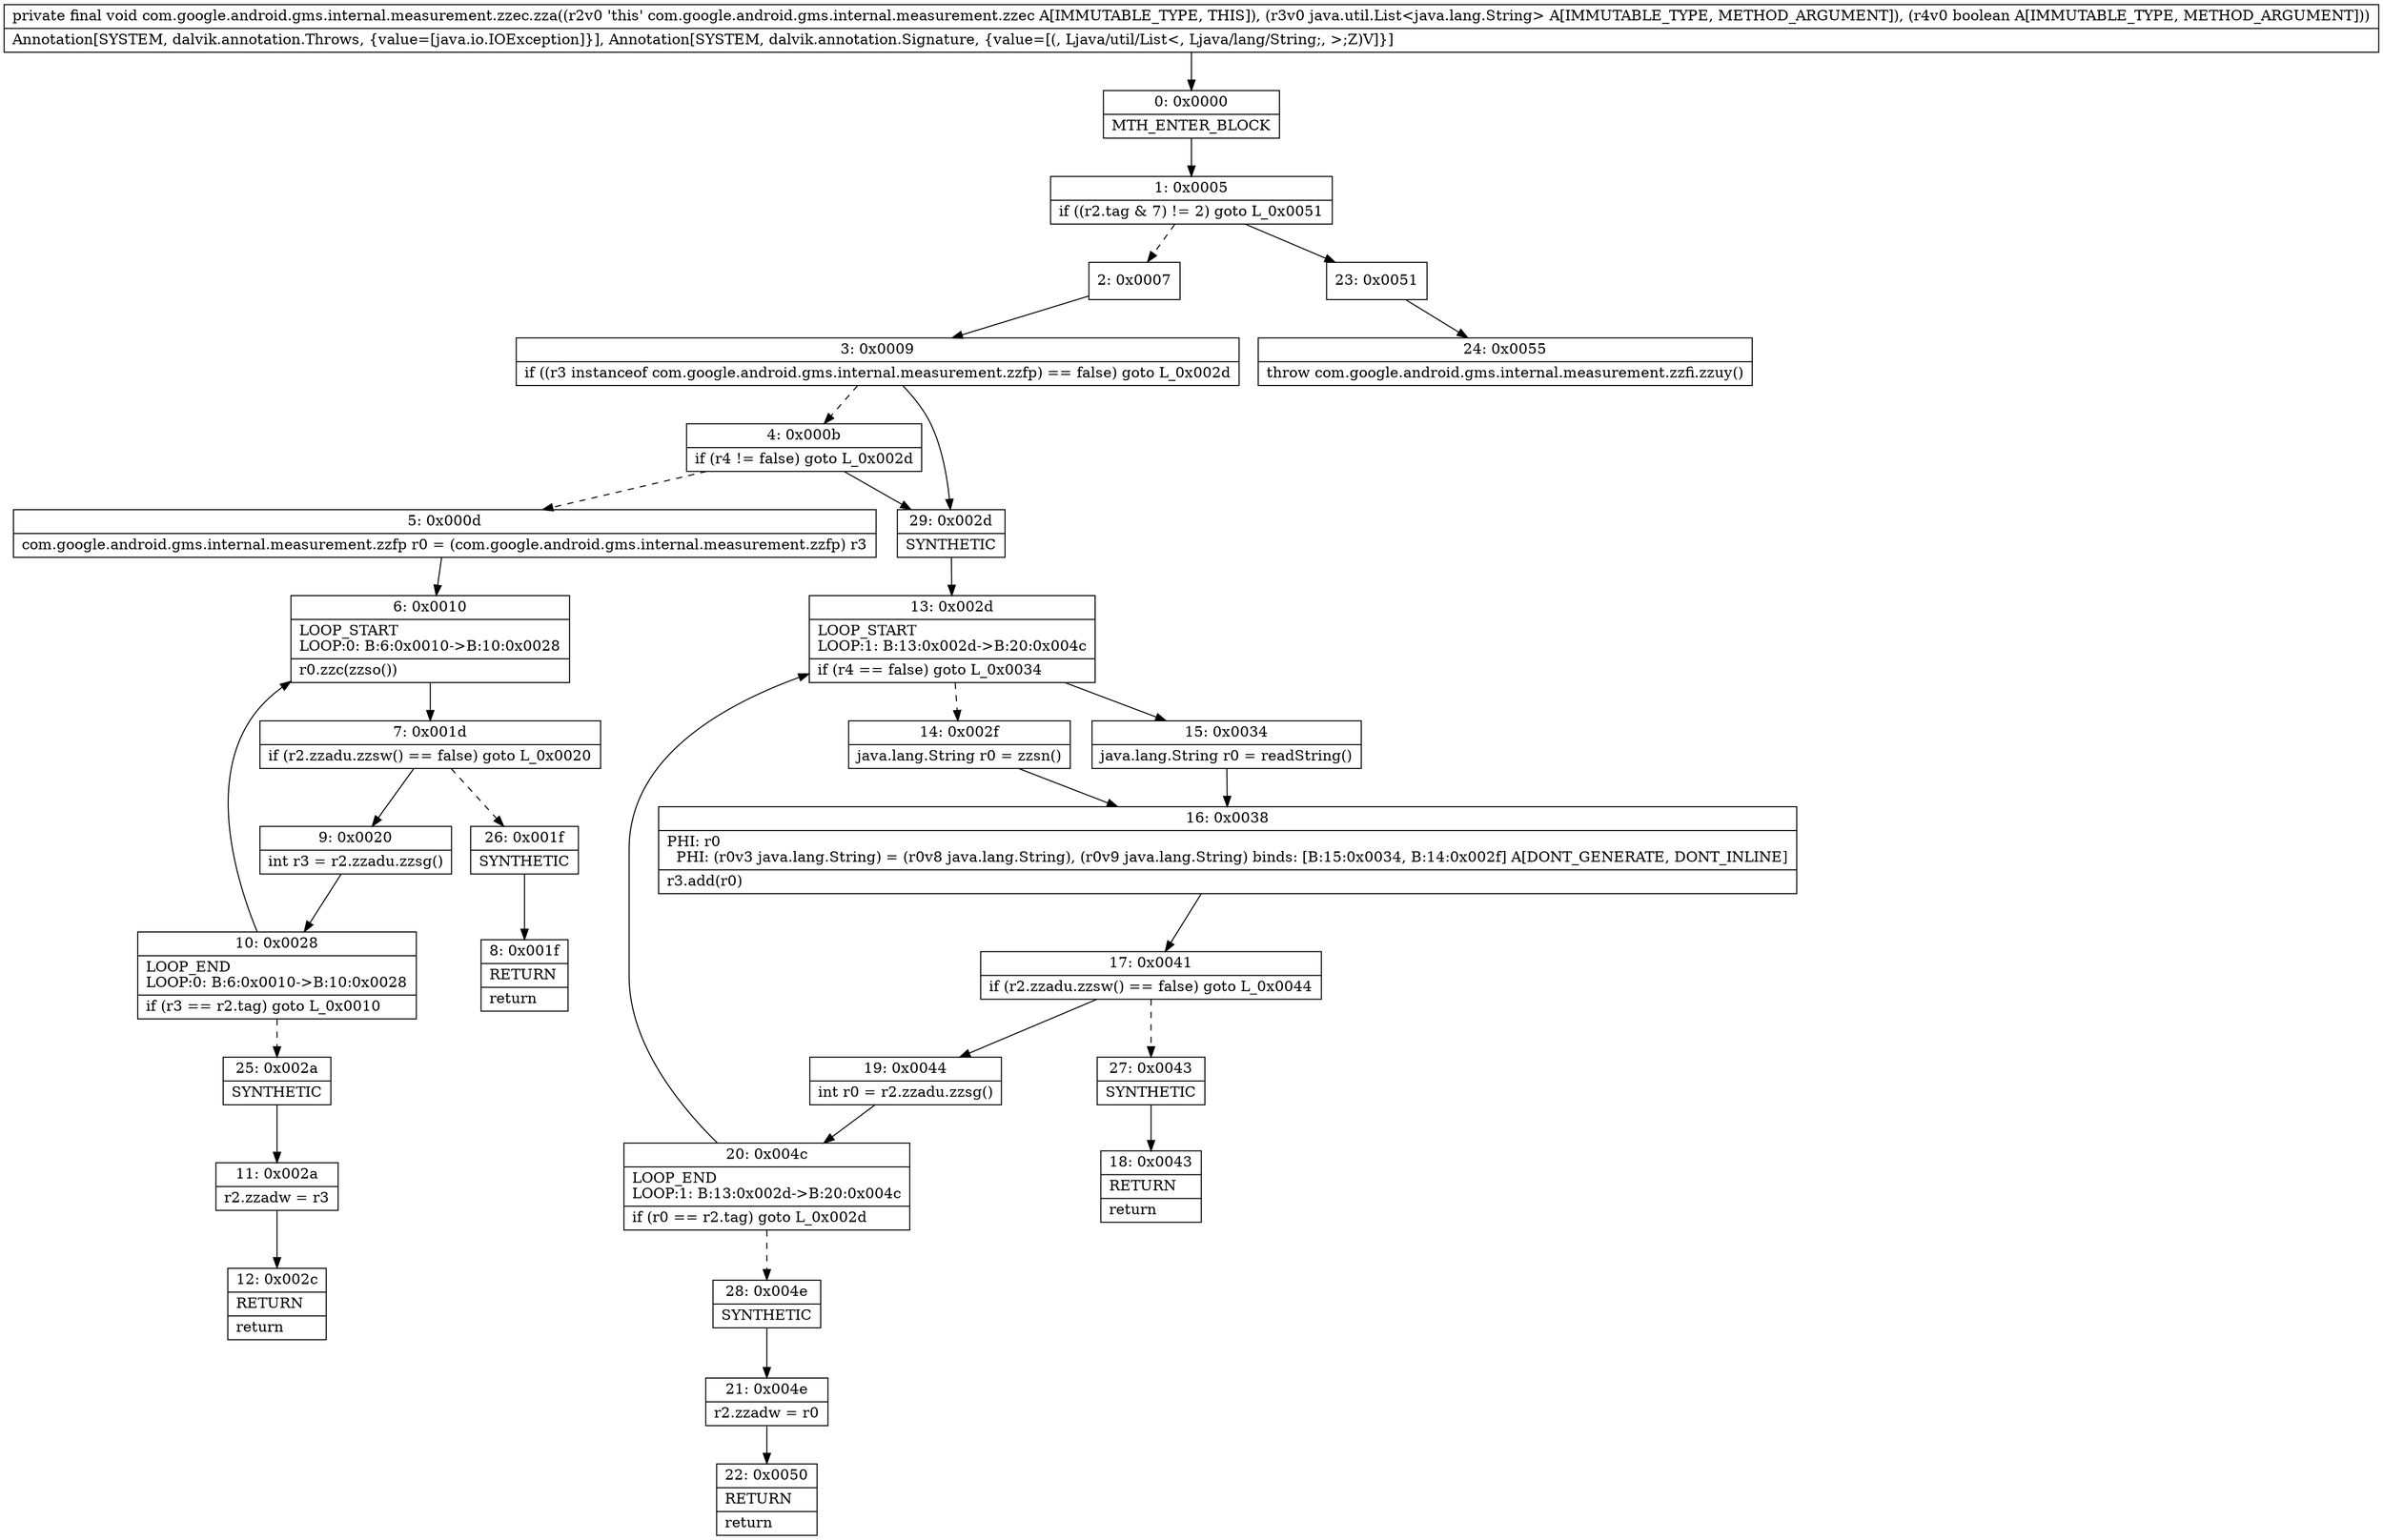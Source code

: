 digraph "CFG forcom.google.android.gms.internal.measurement.zzec.zza(Ljava\/util\/List;Z)V" {
Node_0 [shape=record,label="{0\:\ 0x0000|MTH_ENTER_BLOCK\l}"];
Node_1 [shape=record,label="{1\:\ 0x0005|if ((r2.tag & 7) != 2) goto L_0x0051\l}"];
Node_2 [shape=record,label="{2\:\ 0x0007}"];
Node_3 [shape=record,label="{3\:\ 0x0009|if ((r3 instanceof com.google.android.gms.internal.measurement.zzfp) == false) goto L_0x002d\l}"];
Node_4 [shape=record,label="{4\:\ 0x000b|if (r4 != false) goto L_0x002d\l}"];
Node_5 [shape=record,label="{5\:\ 0x000d|com.google.android.gms.internal.measurement.zzfp r0 = (com.google.android.gms.internal.measurement.zzfp) r3\l}"];
Node_6 [shape=record,label="{6\:\ 0x0010|LOOP_START\lLOOP:0: B:6:0x0010\-\>B:10:0x0028\l|r0.zzc(zzso())\l}"];
Node_7 [shape=record,label="{7\:\ 0x001d|if (r2.zzadu.zzsw() == false) goto L_0x0020\l}"];
Node_8 [shape=record,label="{8\:\ 0x001f|RETURN\l|return\l}"];
Node_9 [shape=record,label="{9\:\ 0x0020|int r3 = r2.zzadu.zzsg()\l}"];
Node_10 [shape=record,label="{10\:\ 0x0028|LOOP_END\lLOOP:0: B:6:0x0010\-\>B:10:0x0028\l|if (r3 == r2.tag) goto L_0x0010\l}"];
Node_11 [shape=record,label="{11\:\ 0x002a|r2.zzadw = r3\l}"];
Node_12 [shape=record,label="{12\:\ 0x002c|RETURN\l|return\l}"];
Node_13 [shape=record,label="{13\:\ 0x002d|LOOP_START\lLOOP:1: B:13:0x002d\-\>B:20:0x004c\l|if (r4 == false) goto L_0x0034\l}"];
Node_14 [shape=record,label="{14\:\ 0x002f|java.lang.String r0 = zzsn()\l}"];
Node_15 [shape=record,label="{15\:\ 0x0034|java.lang.String r0 = readString()\l}"];
Node_16 [shape=record,label="{16\:\ 0x0038|PHI: r0 \l  PHI: (r0v3 java.lang.String) = (r0v8 java.lang.String), (r0v9 java.lang.String) binds: [B:15:0x0034, B:14:0x002f] A[DONT_GENERATE, DONT_INLINE]\l|r3.add(r0)\l}"];
Node_17 [shape=record,label="{17\:\ 0x0041|if (r2.zzadu.zzsw() == false) goto L_0x0044\l}"];
Node_18 [shape=record,label="{18\:\ 0x0043|RETURN\l|return\l}"];
Node_19 [shape=record,label="{19\:\ 0x0044|int r0 = r2.zzadu.zzsg()\l}"];
Node_20 [shape=record,label="{20\:\ 0x004c|LOOP_END\lLOOP:1: B:13:0x002d\-\>B:20:0x004c\l|if (r0 == r2.tag) goto L_0x002d\l}"];
Node_21 [shape=record,label="{21\:\ 0x004e|r2.zzadw = r0\l}"];
Node_22 [shape=record,label="{22\:\ 0x0050|RETURN\l|return\l}"];
Node_23 [shape=record,label="{23\:\ 0x0051}"];
Node_24 [shape=record,label="{24\:\ 0x0055|throw com.google.android.gms.internal.measurement.zzfi.zzuy()\l}"];
Node_25 [shape=record,label="{25\:\ 0x002a|SYNTHETIC\l}"];
Node_26 [shape=record,label="{26\:\ 0x001f|SYNTHETIC\l}"];
Node_27 [shape=record,label="{27\:\ 0x0043|SYNTHETIC\l}"];
Node_28 [shape=record,label="{28\:\ 0x004e|SYNTHETIC\l}"];
Node_29 [shape=record,label="{29\:\ 0x002d|SYNTHETIC\l}"];
MethodNode[shape=record,label="{private final void com.google.android.gms.internal.measurement.zzec.zza((r2v0 'this' com.google.android.gms.internal.measurement.zzec A[IMMUTABLE_TYPE, THIS]), (r3v0 java.util.List\<java.lang.String\> A[IMMUTABLE_TYPE, METHOD_ARGUMENT]), (r4v0 boolean A[IMMUTABLE_TYPE, METHOD_ARGUMENT]))  | Annotation[SYSTEM, dalvik.annotation.Throws, \{value=[java.io.IOException]\}], Annotation[SYSTEM, dalvik.annotation.Signature, \{value=[(, Ljava\/util\/List\<, Ljava\/lang\/String;, \>;Z)V]\}]\l}"];
MethodNode -> Node_0;
Node_0 -> Node_1;
Node_1 -> Node_2[style=dashed];
Node_1 -> Node_23;
Node_2 -> Node_3;
Node_3 -> Node_4[style=dashed];
Node_3 -> Node_29;
Node_4 -> Node_5[style=dashed];
Node_4 -> Node_29;
Node_5 -> Node_6;
Node_6 -> Node_7;
Node_7 -> Node_9;
Node_7 -> Node_26[style=dashed];
Node_9 -> Node_10;
Node_10 -> Node_6;
Node_10 -> Node_25[style=dashed];
Node_11 -> Node_12;
Node_13 -> Node_14[style=dashed];
Node_13 -> Node_15;
Node_14 -> Node_16;
Node_15 -> Node_16;
Node_16 -> Node_17;
Node_17 -> Node_19;
Node_17 -> Node_27[style=dashed];
Node_19 -> Node_20;
Node_20 -> Node_13;
Node_20 -> Node_28[style=dashed];
Node_21 -> Node_22;
Node_23 -> Node_24;
Node_25 -> Node_11;
Node_26 -> Node_8;
Node_27 -> Node_18;
Node_28 -> Node_21;
Node_29 -> Node_13;
}

